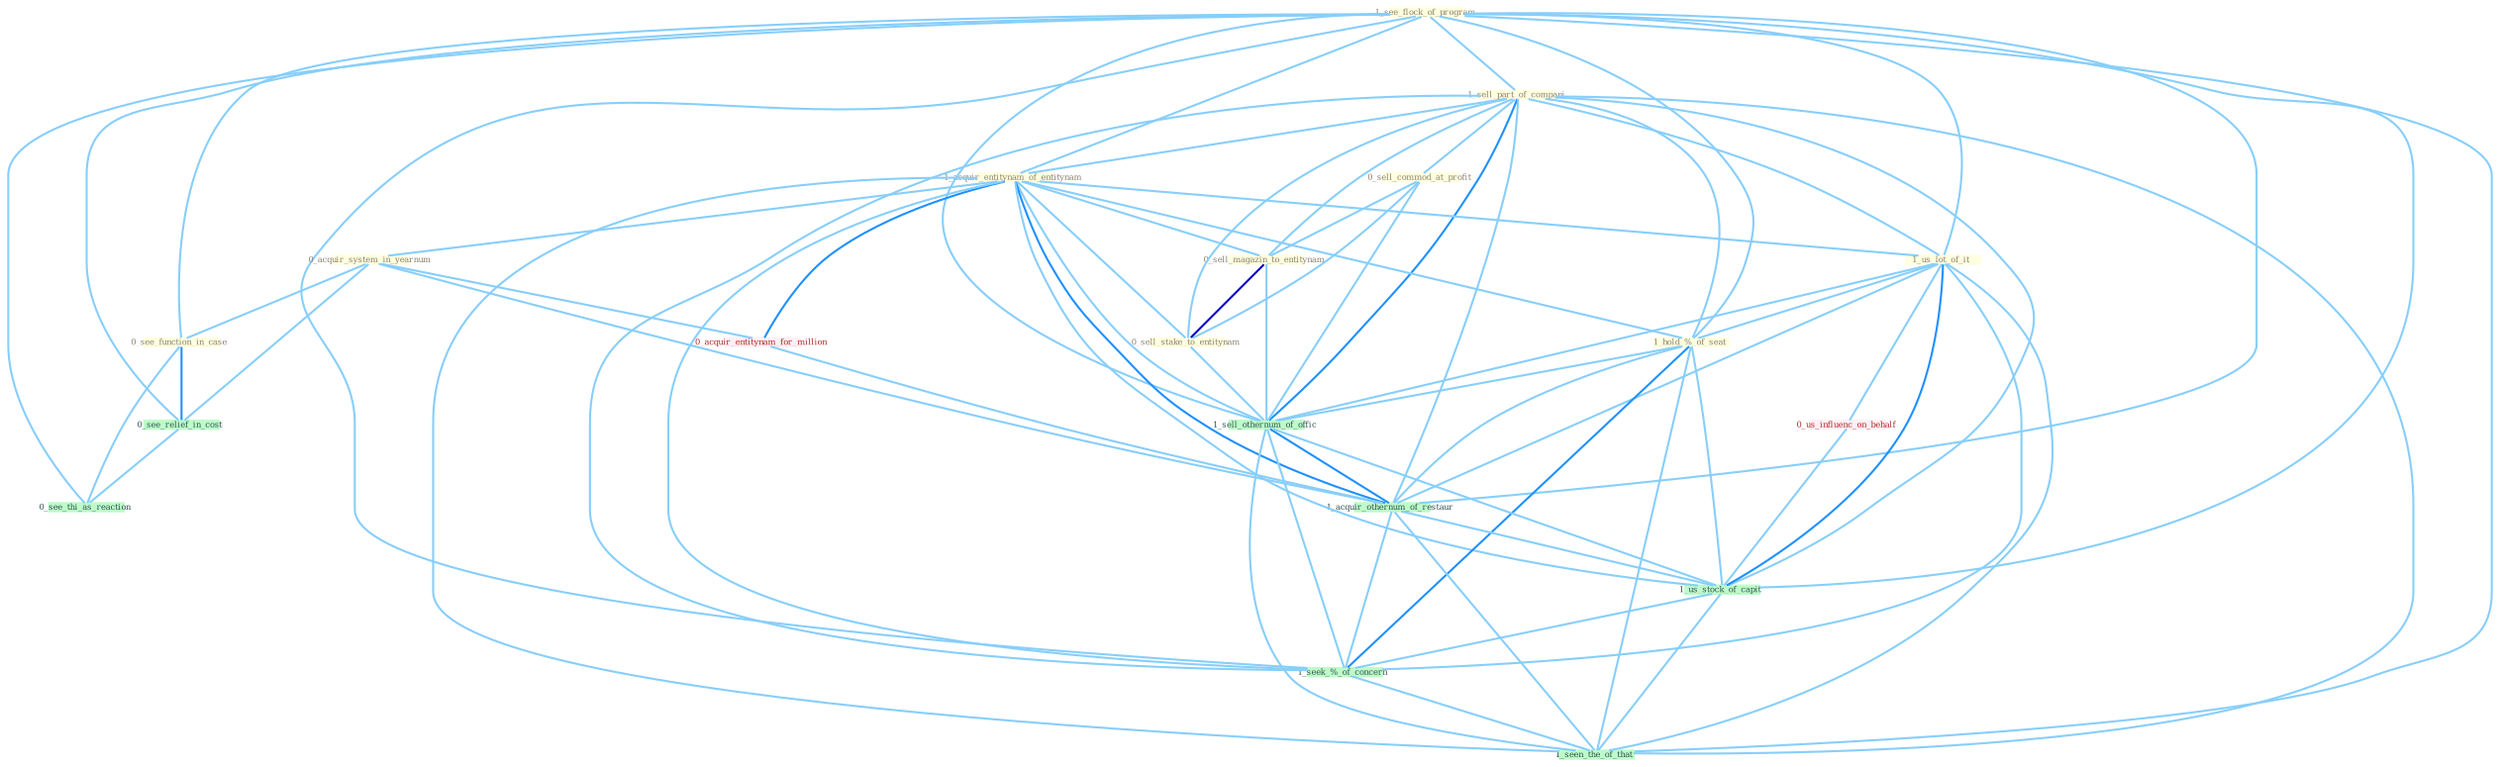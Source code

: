 Graph G{ 
    node
    [shape=polygon,style=filled,width=.5,height=.06,color="#BDFCC9",fixedsize=true,fontsize=4,
    fontcolor="#2f4f4f"];
    {node
    [color="#ffffe0", fontcolor="#8b7d6b"] "1_see_flock_of_program " "1_sell_part_of_compani " "1_acquir_entitynam_of_entitynam " "1_us_lot_of_it " "0_sell_commod_at_profit " "0_acquir_system_in_yearnum " "0_sell_magazin_to_entitynam " "0_see_function_in_case " "0_sell_stake_to_entitynam " "1_hold_%_of_seat "}
{node [color="#fff0f5", fontcolor="#b22222"] "0_acquir_entitynam_for_million " "0_us_influenc_on_behalf "}
edge [color="#B0E2FF"];

	"1_see_flock_of_program " -- "1_sell_part_of_compani " [w="1", color="#87cefa" ];
	"1_see_flock_of_program " -- "1_acquir_entitynam_of_entitynam " [w="1", color="#87cefa" ];
	"1_see_flock_of_program " -- "1_us_lot_of_it " [w="1", color="#87cefa" ];
	"1_see_flock_of_program " -- "0_see_function_in_case " [w="1", color="#87cefa" ];
	"1_see_flock_of_program " -- "1_hold_%_of_seat " [w="1", color="#87cefa" ];
	"1_see_flock_of_program " -- "1_sell_othernum_of_offic " [w="1", color="#87cefa" ];
	"1_see_flock_of_program " -- "0_see_relief_in_cost " [w="1", color="#87cefa" ];
	"1_see_flock_of_program " -- "0_see_thi_as_reaction " [w="1", color="#87cefa" ];
	"1_see_flock_of_program " -- "1_acquir_othernum_of_restaur " [w="1", color="#87cefa" ];
	"1_see_flock_of_program " -- "1_us_stock_of_capit " [w="1", color="#87cefa" ];
	"1_see_flock_of_program " -- "1_seek_%_of_concern " [w="1", color="#87cefa" ];
	"1_see_flock_of_program " -- "1_seen_the_of_that " [w="1", color="#87cefa" ];
	"1_sell_part_of_compani " -- "1_acquir_entitynam_of_entitynam " [w="1", color="#87cefa" ];
	"1_sell_part_of_compani " -- "1_us_lot_of_it " [w="1", color="#87cefa" ];
	"1_sell_part_of_compani " -- "0_sell_commod_at_profit " [w="1", color="#87cefa" ];
	"1_sell_part_of_compani " -- "0_sell_magazin_to_entitynam " [w="1", color="#87cefa" ];
	"1_sell_part_of_compani " -- "0_sell_stake_to_entitynam " [w="1", color="#87cefa" ];
	"1_sell_part_of_compani " -- "1_hold_%_of_seat " [w="1", color="#87cefa" ];
	"1_sell_part_of_compani " -- "1_sell_othernum_of_offic " [w="2", color="#1e90ff" , len=0.8];
	"1_sell_part_of_compani " -- "1_acquir_othernum_of_restaur " [w="1", color="#87cefa" ];
	"1_sell_part_of_compani " -- "1_us_stock_of_capit " [w="1", color="#87cefa" ];
	"1_sell_part_of_compani " -- "1_seek_%_of_concern " [w="1", color="#87cefa" ];
	"1_sell_part_of_compani " -- "1_seen_the_of_that " [w="1", color="#87cefa" ];
	"1_acquir_entitynam_of_entitynam " -- "1_us_lot_of_it " [w="1", color="#87cefa" ];
	"1_acquir_entitynam_of_entitynam " -- "0_acquir_system_in_yearnum " [w="1", color="#87cefa" ];
	"1_acquir_entitynam_of_entitynam " -- "0_sell_magazin_to_entitynam " [w="1", color="#87cefa" ];
	"1_acquir_entitynam_of_entitynam " -- "0_sell_stake_to_entitynam " [w="1", color="#87cefa" ];
	"1_acquir_entitynam_of_entitynam " -- "1_hold_%_of_seat " [w="1", color="#87cefa" ];
	"1_acquir_entitynam_of_entitynam " -- "0_acquir_entitynam_for_million " [w="2", color="#1e90ff" , len=0.8];
	"1_acquir_entitynam_of_entitynam " -- "1_sell_othernum_of_offic " [w="1", color="#87cefa" ];
	"1_acquir_entitynam_of_entitynam " -- "1_acquir_othernum_of_restaur " [w="2", color="#1e90ff" , len=0.8];
	"1_acquir_entitynam_of_entitynam " -- "1_us_stock_of_capit " [w="1", color="#87cefa" ];
	"1_acquir_entitynam_of_entitynam " -- "1_seek_%_of_concern " [w="1", color="#87cefa" ];
	"1_acquir_entitynam_of_entitynam " -- "1_seen_the_of_that " [w="1", color="#87cefa" ];
	"1_us_lot_of_it " -- "1_hold_%_of_seat " [w="1", color="#87cefa" ];
	"1_us_lot_of_it " -- "1_sell_othernum_of_offic " [w="1", color="#87cefa" ];
	"1_us_lot_of_it " -- "0_us_influenc_on_behalf " [w="1", color="#87cefa" ];
	"1_us_lot_of_it " -- "1_acquir_othernum_of_restaur " [w="1", color="#87cefa" ];
	"1_us_lot_of_it " -- "1_us_stock_of_capit " [w="2", color="#1e90ff" , len=0.8];
	"1_us_lot_of_it " -- "1_seek_%_of_concern " [w="1", color="#87cefa" ];
	"1_us_lot_of_it " -- "1_seen_the_of_that " [w="1", color="#87cefa" ];
	"0_sell_commod_at_profit " -- "0_sell_magazin_to_entitynam " [w="1", color="#87cefa" ];
	"0_sell_commod_at_profit " -- "0_sell_stake_to_entitynam " [w="1", color="#87cefa" ];
	"0_sell_commod_at_profit " -- "1_sell_othernum_of_offic " [w="1", color="#87cefa" ];
	"0_acquir_system_in_yearnum " -- "0_see_function_in_case " [w="1", color="#87cefa" ];
	"0_acquir_system_in_yearnum " -- "0_acquir_entitynam_for_million " [w="1", color="#87cefa" ];
	"0_acquir_system_in_yearnum " -- "0_see_relief_in_cost " [w="1", color="#87cefa" ];
	"0_acquir_system_in_yearnum " -- "1_acquir_othernum_of_restaur " [w="1", color="#87cefa" ];
	"0_sell_magazin_to_entitynam " -- "0_sell_stake_to_entitynam " [w="3", color="#0000cd" , len=0.6];
	"0_sell_magazin_to_entitynam " -- "1_sell_othernum_of_offic " [w="1", color="#87cefa" ];
	"0_see_function_in_case " -- "0_see_relief_in_cost " [w="2", color="#1e90ff" , len=0.8];
	"0_see_function_in_case " -- "0_see_thi_as_reaction " [w="1", color="#87cefa" ];
	"0_sell_stake_to_entitynam " -- "1_sell_othernum_of_offic " [w="1", color="#87cefa" ];
	"1_hold_%_of_seat " -- "1_sell_othernum_of_offic " [w="1", color="#87cefa" ];
	"1_hold_%_of_seat " -- "1_acquir_othernum_of_restaur " [w="1", color="#87cefa" ];
	"1_hold_%_of_seat " -- "1_us_stock_of_capit " [w="1", color="#87cefa" ];
	"1_hold_%_of_seat " -- "1_seek_%_of_concern " [w="2", color="#1e90ff" , len=0.8];
	"1_hold_%_of_seat " -- "1_seen_the_of_that " [w="1", color="#87cefa" ];
	"0_acquir_entitynam_for_million " -- "1_acquir_othernum_of_restaur " [w="1", color="#87cefa" ];
	"1_sell_othernum_of_offic " -- "1_acquir_othernum_of_restaur " [w="2", color="#1e90ff" , len=0.8];
	"1_sell_othernum_of_offic " -- "1_us_stock_of_capit " [w="1", color="#87cefa" ];
	"1_sell_othernum_of_offic " -- "1_seek_%_of_concern " [w="1", color="#87cefa" ];
	"1_sell_othernum_of_offic " -- "1_seen_the_of_that " [w="1", color="#87cefa" ];
	"0_us_influenc_on_behalf " -- "1_us_stock_of_capit " [w="1", color="#87cefa" ];
	"0_see_relief_in_cost " -- "0_see_thi_as_reaction " [w="1", color="#87cefa" ];
	"1_acquir_othernum_of_restaur " -- "1_us_stock_of_capit " [w="1", color="#87cefa" ];
	"1_acquir_othernum_of_restaur " -- "1_seek_%_of_concern " [w="1", color="#87cefa" ];
	"1_acquir_othernum_of_restaur " -- "1_seen_the_of_that " [w="1", color="#87cefa" ];
	"1_us_stock_of_capit " -- "1_seek_%_of_concern " [w="1", color="#87cefa" ];
	"1_us_stock_of_capit " -- "1_seen_the_of_that " [w="1", color="#87cefa" ];
	"1_seek_%_of_concern " -- "1_seen_the_of_that " [w="1", color="#87cefa" ];
}
